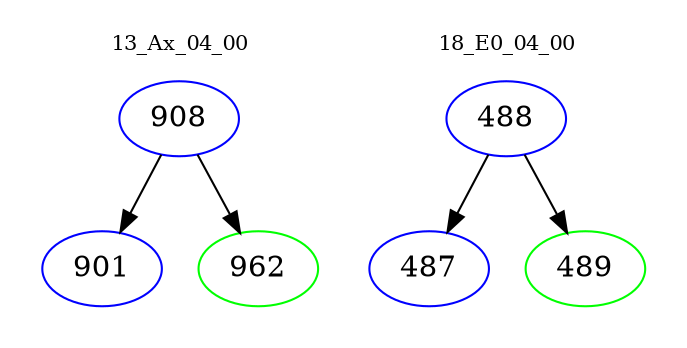digraph{
subgraph cluster_0 {
color = white
label = "13_Ax_04_00";
fontsize=10;
T0_908 [label="908", color="blue"]
T0_908 -> T0_901 [color="black"]
T0_901 [label="901", color="blue"]
T0_908 -> T0_962 [color="black"]
T0_962 [label="962", color="green"]
}
subgraph cluster_1 {
color = white
label = "18_E0_04_00";
fontsize=10;
T1_488 [label="488", color="blue"]
T1_488 -> T1_487 [color="black"]
T1_487 [label="487", color="blue"]
T1_488 -> T1_489 [color="black"]
T1_489 [label="489", color="green"]
}
}
